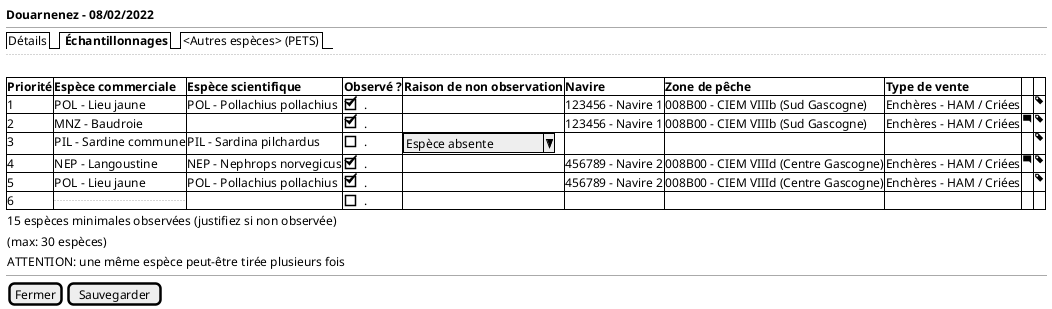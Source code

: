 @startsalt
{
  <b>Douarnenez - 08/02/2022
  --
  {/  Détails | <b> Échantillonnages | <Autres espèces> (PETS)}
  ..
  .
	{#

      <b>Priorité | <b>Espèce commerciale | <b>Espèce scientifique  | <b>Observé ? | <b>Raison de non observation | <b>Navire | <b>Zone de pêche| <b>Type de vente | . | .
       1 | POL - Lieu jaune | POL - Pollachius pollachius | [X]. | . | 123456 - Navire 1 | 008B00 - CIEM VIIIb (Sud Gascogne) | Enchères - HAM / Criées | . | <&tag>
       2 | MNZ - Baudroie | . |  [X]. | . | 123456 - Navire 1 | 008B00 - CIEM VIIIb (Sud Gascogne) | Enchères - HAM / Criées | <&comment-square> | <&tag>
       3 | PIL - Sardine commune | PIL - Sardina pilchardus | [ ]. | ^ Espèce absente  ^  | . | . | . | . | <&tag>
       4 | NEP - Langoustine | NEP - Nephrops norvegicus | [X]. | . | 456789 - Navire 2 | 008B00 - CIEM VIIId (Centre Gascogne) | Enchères - HAM / Criées | <&comment-square> | <&tag>
       5 | POL - Lieu jaune | POL - Pollachius pollachius | [X]. | . | 456789 - Navire 2 | 008B00 - CIEM VIIId (Centre Gascogne) | Enchères - HAM / Criées | . | <&tag>
       6 | ... | . | [ ] . | . | . | . | . | .

    }
    { 15 espèces minimales observées (justifiez si non observée) }

    { (max: 30 espèces) }

    { ATTENTION: une même espèce peut-être tirée plusieurs fois }
  --


  {
    [Fermer] | [Sauvegarder]
  }
}
@endsalt
